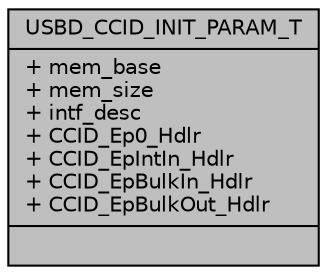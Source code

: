 digraph "USBD_CCID_INIT_PARAM_T"
{
  edge [fontname="Helvetica",fontsize="10",labelfontname="Helvetica",labelfontsize="10"];
  node [fontname="Helvetica",fontsize="10",shape=record];
  Node0 [label="{USBD_CCID_INIT_PARAM_T\n|+ mem_base\l+ mem_size\l+ intf_desc\l+ CCID_Ep0_Hdlr\l+ CCID_EpIntIn_Hdlr\l+ CCID_EpBulkIn_Hdlr\l+ CCID_EpBulkOut_Hdlr\l|}",height=0.2,width=0.4,color="black", fillcolor="grey75", style="filled", fontcolor="black"];
}

